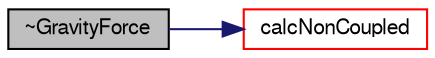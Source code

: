 digraph "~GravityForce"
{
  bgcolor="transparent";
  edge [fontname="FreeSans",fontsize="10",labelfontname="FreeSans",labelfontsize="10"];
  node [fontname="FreeSans",fontsize="10",shape=record];
  rankdir="LR";
  Node4 [label="~GravityForce",height=0.2,width=0.4,color="black", fillcolor="grey75", style="filled", fontcolor="black"];
  Node4 -> Node5 [color="midnightblue",fontsize="10",style="solid",fontname="FreeSans"];
  Node5 [label="calcNonCoupled",height=0.2,width=0.4,color="red",URL="$a24130.html#a0e3253e601c7db3a3db9d3c921218fd9",tooltip="Calculate the non-coupled force. "];
}
